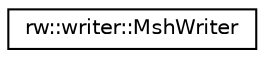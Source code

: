 digraph "Graphical Class Hierarchy"
{
  edge [fontname="Helvetica",fontsize="10",labelfontname="Helvetica",labelfontsize="10"];
  node [fontname="Helvetica",fontsize="10",shape=record];
  rankdir="LR";
  Node0 [label="rw::writer::MshWriter",height=0.2,width=0.4,color="black", fillcolor="white", style="filled",URL="$classrw_1_1writer_1_1MshWriter.html",tooltip="A .msh writer for simple point data and complex fem mesh data. "];
}
